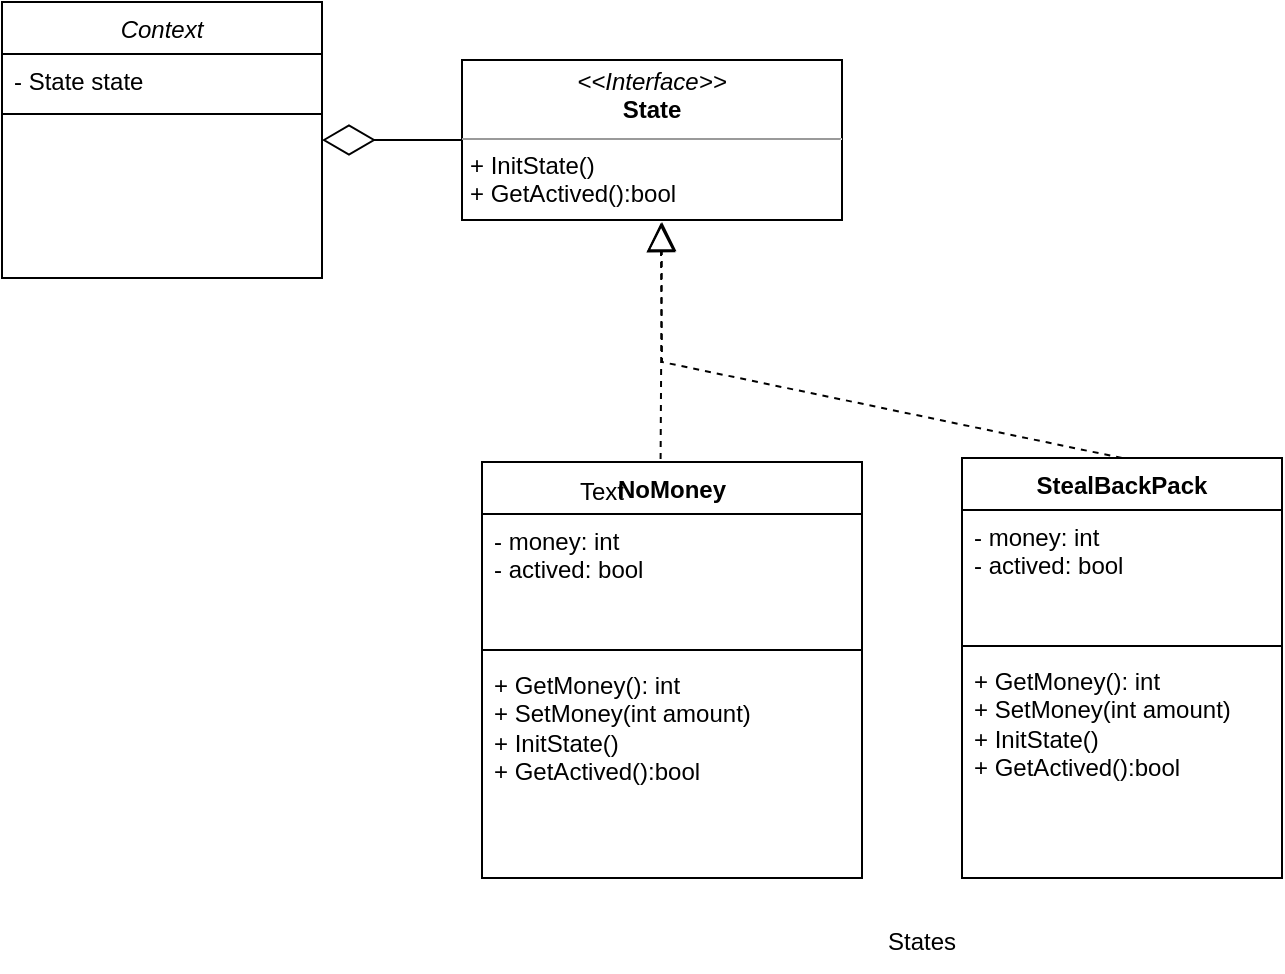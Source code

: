 <mxfile version="21.3.6" type="github">
  <diagram id="C5RBs43oDa-KdzZeNtuy" name="Page-1">
    <mxGraphModel dx="1120" dy="452" grid="1" gridSize="10" guides="1" tooltips="1" connect="1" arrows="1" fold="1" page="1" pageScale="1" pageWidth="827" pageHeight="1169" math="0" shadow="0">
      <root>
        <mxCell id="WIyWlLk6GJQsqaUBKTNV-0" />
        <mxCell id="WIyWlLk6GJQsqaUBKTNV-1" parent="WIyWlLk6GJQsqaUBKTNV-0" />
        <mxCell id="zkfFHV4jXpPFQw0GAbJ--0" value="Context" style="swimlane;fontStyle=2;align=center;verticalAlign=top;childLayout=stackLayout;horizontal=1;startSize=26;horizontalStack=0;resizeParent=1;resizeLast=0;collapsible=1;marginBottom=0;rounded=0;shadow=0;strokeWidth=1;" parent="WIyWlLk6GJQsqaUBKTNV-1" vertex="1">
          <mxGeometry x="50" y="130" width="160" height="138" as="geometry">
            <mxRectangle x="230" y="140" width="160" height="26" as="alternateBounds" />
          </mxGeometry>
        </mxCell>
        <mxCell id="zkfFHV4jXpPFQw0GAbJ--1" value="- State state" style="text;align=left;verticalAlign=top;spacingLeft=4;spacingRight=4;overflow=hidden;rotatable=0;points=[[0,0.5],[1,0.5]];portConstraint=eastwest;" parent="zkfFHV4jXpPFQw0GAbJ--0" vertex="1">
          <mxGeometry y="26" width="160" height="26" as="geometry" />
        </mxCell>
        <mxCell id="zkfFHV4jXpPFQw0GAbJ--4" value="" style="line;html=1;strokeWidth=1;align=left;verticalAlign=middle;spacingTop=-1;spacingLeft=3;spacingRight=3;rotatable=0;labelPosition=right;points=[];portConstraint=eastwest;" parent="zkfFHV4jXpPFQw0GAbJ--0" vertex="1">
          <mxGeometry y="52" width="160" height="8" as="geometry" />
        </mxCell>
        <mxCell id="6PBvyCpjfgC3d_i1cKHy-3" value="" style="endArrow=diamondThin;endFill=0;endSize=24;html=1;rounded=0;entryX=1;entryY=0.5;entryDx=0;entryDy=0;exitX=0;exitY=0.5;exitDx=0;exitDy=0;" edge="1" parent="WIyWlLk6GJQsqaUBKTNV-1" source="6PBvyCpjfgC3d_i1cKHy-5" target="zkfFHV4jXpPFQw0GAbJ--0">
          <mxGeometry width="160" relative="1" as="geometry">
            <mxPoint x="370" y="200" as="sourcePoint" />
            <mxPoint x="260" y="250" as="targetPoint" />
          </mxGeometry>
        </mxCell>
        <mxCell id="6PBvyCpjfgC3d_i1cKHy-5" value="&lt;p style=&quot;margin:0px;margin-top:4px;text-align:center;&quot;&gt;&lt;i&gt;&amp;lt;&amp;lt;Interface&amp;gt;&amp;gt;&lt;/i&gt;&lt;br&gt;&lt;b&gt;State&lt;/b&gt;&lt;/p&gt;&lt;hr size=&quot;1&quot;&gt;&lt;p style=&quot;margin:0px;margin-left:4px;&quot;&gt;&lt;/p&gt;&lt;p style=&quot;margin:0px;margin-left:4px;&quot;&gt;+ InitState()&lt;/p&gt;&lt;p style=&quot;margin:0px;margin-left:4px;&quot;&gt;+ GetActived():bool&lt;br&gt;&lt;/p&gt;" style="verticalAlign=top;align=left;overflow=fill;fontSize=12;fontFamily=Helvetica;html=1;whiteSpace=wrap;" vertex="1" parent="WIyWlLk6GJQsqaUBKTNV-1">
          <mxGeometry x="280" y="159" width="190" height="80" as="geometry" />
        </mxCell>
        <mxCell id="6PBvyCpjfgC3d_i1cKHy-6" value="NoMoney" style="swimlane;fontStyle=1;align=center;verticalAlign=top;childLayout=stackLayout;horizontal=1;startSize=26;horizontalStack=0;resizeParent=1;resizeParentMax=0;resizeLast=0;collapsible=1;marginBottom=0;whiteSpace=wrap;html=1;" vertex="1" parent="WIyWlLk6GJQsqaUBKTNV-1">
          <mxGeometry x="290" y="360" width="190" height="208" as="geometry" />
        </mxCell>
        <mxCell id="6PBvyCpjfgC3d_i1cKHy-7" value="- money: int&lt;br&gt;- actived: bool" style="text;strokeColor=none;fillColor=none;align=left;verticalAlign=top;spacingLeft=4;spacingRight=4;overflow=hidden;rotatable=0;points=[[0,0.5],[1,0.5]];portConstraint=eastwest;whiteSpace=wrap;html=1;" vertex="1" parent="6PBvyCpjfgC3d_i1cKHy-6">
          <mxGeometry y="26" width="190" height="64" as="geometry" />
        </mxCell>
        <mxCell id="6PBvyCpjfgC3d_i1cKHy-8" value="" style="line;strokeWidth=1;fillColor=none;align=left;verticalAlign=middle;spacingTop=-1;spacingLeft=3;spacingRight=3;rotatable=0;labelPosition=right;points=[];portConstraint=eastwest;strokeColor=inherit;" vertex="1" parent="6PBvyCpjfgC3d_i1cKHy-6">
          <mxGeometry y="90" width="190" height="8" as="geometry" />
        </mxCell>
        <mxCell id="6PBvyCpjfgC3d_i1cKHy-9" value="+ GetMoney(): int&lt;br&gt;+ SetMoney(int amount)&lt;br&gt;+ InitState()&lt;br&gt;+ GetActived():bool" style="text;strokeColor=none;fillColor=none;align=left;verticalAlign=top;spacingLeft=4;spacingRight=4;overflow=hidden;rotatable=0;points=[[0,0.5],[1,0.5]];portConstraint=eastwest;whiteSpace=wrap;html=1;" vertex="1" parent="6PBvyCpjfgC3d_i1cKHy-6">
          <mxGeometry y="98" width="190" height="110" as="geometry" />
        </mxCell>
        <mxCell id="6PBvyCpjfgC3d_i1cKHy-10" value="StealBackPack" style="swimlane;fontStyle=1;align=center;verticalAlign=top;childLayout=stackLayout;horizontal=1;startSize=26;horizontalStack=0;resizeParent=1;resizeParentMax=0;resizeLast=0;collapsible=1;marginBottom=0;whiteSpace=wrap;html=1;" vertex="1" parent="WIyWlLk6GJQsqaUBKTNV-1">
          <mxGeometry x="530" y="358" width="160" height="210" as="geometry" />
        </mxCell>
        <mxCell id="6PBvyCpjfgC3d_i1cKHy-11" value="- money: int&lt;br&gt;- actived: bool" style="text;strokeColor=none;fillColor=none;align=left;verticalAlign=top;spacingLeft=4;spacingRight=4;overflow=hidden;rotatable=0;points=[[0,0.5],[1,0.5]];portConstraint=eastwest;whiteSpace=wrap;html=1;" vertex="1" parent="6PBvyCpjfgC3d_i1cKHy-10">
          <mxGeometry y="26" width="160" height="64" as="geometry" />
        </mxCell>
        <mxCell id="6PBvyCpjfgC3d_i1cKHy-12" value="" style="line;strokeWidth=1;fillColor=none;align=left;verticalAlign=middle;spacingTop=-1;spacingLeft=3;spacingRight=3;rotatable=0;labelPosition=right;points=[];portConstraint=eastwest;strokeColor=inherit;" vertex="1" parent="6PBvyCpjfgC3d_i1cKHy-10">
          <mxGeometry y="90" width="160" height="8" as="geometry" />
        </mxCell>
        <mxCell id="6PBvyCpjfgC3d_i1cKHy-13" value="+ GetMoney(): int&lt;br&gt;+ SetMoney(int amount)&lt;br&gt;+ InitState()&lt;br&gt;+ GetActived():bool" style="text;strokeColor=none;fillColor=none;align=left;verticalAlign=top;spacingLeft=4;spacingRight=4;overflow=hidden;rotatable=0;points=[[0,0.5],[1,0.5]];portConstraint=eastwest;whiteSpace=wrap;html=1;" vertex="1" parent="6PBvyCpjfgC3d_i1cKHy-10">
          <mxGeometry y="98" width="160" height="112" as="geometry" />
        </mxCell>
        <mxCell id="6PBvyCpjfgC3d_i1cKHy-14" value="" style="endArrow=block;dashed=1;endFill=0;endSize=12;html=1;rounded=0;exitX=0.47;exitY=-0.007;exitDx=0;exitDy=0;exitPerimeter=0;" edge="1" parent="WIyWlLk6GJQsqaUBKTNV-1" source="6PBvyCpjfgC3d_i1cKHy-6">
          <mxGeometry width="160" relative="1" as="geometry">
            <mxPoint x="330" y="340" as="sourcePoint" />
            <mxPoint x="380" y="240" as="targetPoint" />
          </mxGeometry>
        </mxCell>
        <mxCell id="6PBvyCpjfgC3d_i1cKHy-15" value="" style="endArrow=block;dashed=1;endFill=0;endSize=12;html=1;rounded=0;exitX=0.5;exitY=0;exitDx=0;exitDy=0;entryX=0.523;entryY=1.019;entryDx=0;entryDy=0;entryPerimeter=0;" edge="1" parent="WIyWlLk6GJQsqaUBKTNV-1" source="6PBvyCpjfgC3d_i1cKHy-10" target="6PBvyCpjfgC3d_i1cKHy-5">
          <mxGeometry width="160" relative="1" as="geometry">
            <mxPoint x="395" y="370" as="sourcePoint" />
            <mxPoint x="380" y="240" as="targetPoint" />
            <Array as="points">
              <mxPoint x="380" y="310" />
            </Array>
          </mxGeometry>
        </mxCell>
        <mxCell id="6PBvyCpjfgC3d_i1cKHy-16" value="Text" style="text;html=1;strokeColor=none;fillColor=none;align=center;verticalAlign=middle;whiteSpace=wrap;rounded=0;" vertex="1" parent="WIyWlLk6GJQsqaUBKTNV-1">
          <mxGeometry x="320" y="360" width="60" height="30" as="geometry" />
        </mxCell>
        <mxCell id="6PBvyCpjfgC3d_i1cKHy-17" value="States" style="text;html=1;strokeColor=none;fillColor=none;align=center;verticalAlign=middle;whiteSpace=wrap;rounded=0;" vertex="1" parent="WIyWlLk6GJQsqaUBKTNV-1">
          <mxGeometry x="480" y="585" width="60" height="30" as="geometry" />
        </mxCell>
      </root>
    </mxGraphModel>
  </diagram>
</mxfile>
